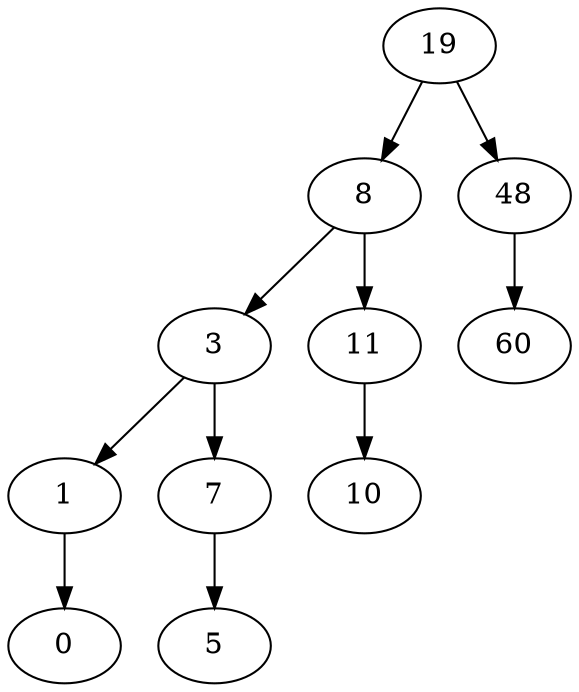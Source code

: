 digraph G {
    "0xc000008060" [label="19"];
    "0xc000008060" -> "0xc000008078";
    "0xc000008060" -> "0xc000008108";
    "0xc000008078" [label="8"];
    "0xc000008078" -> "0xc000008090";
    "0xc000008078" -> "0xc0000080d8";
    "0xc000008090" [label="3"];
    "0xc000008090" -> "0xc0000080a8";
    "0xc000008090" -> "0xc000008150";
    "0xc0000080a8" [label="1"];
    "0xc0000080a8" -> "0xc0000080c0";
    "0xc0000080c0" [label="0"];
    "0xc000008150" [label="7"];
    "0xc000008150" -> "0xc000008168";
    "0xc000008168" [label="5"];
    "0xc0000080d8" [label="11"];
    "0xc0000080d8" -> "0xc000008138";
    "0xc000008138" [label="10"];
    "0xc000008108" [label="48"];
    "0xc000008108" -> "0xc000008180";
    "0xc000008180" [label="60"];
}
